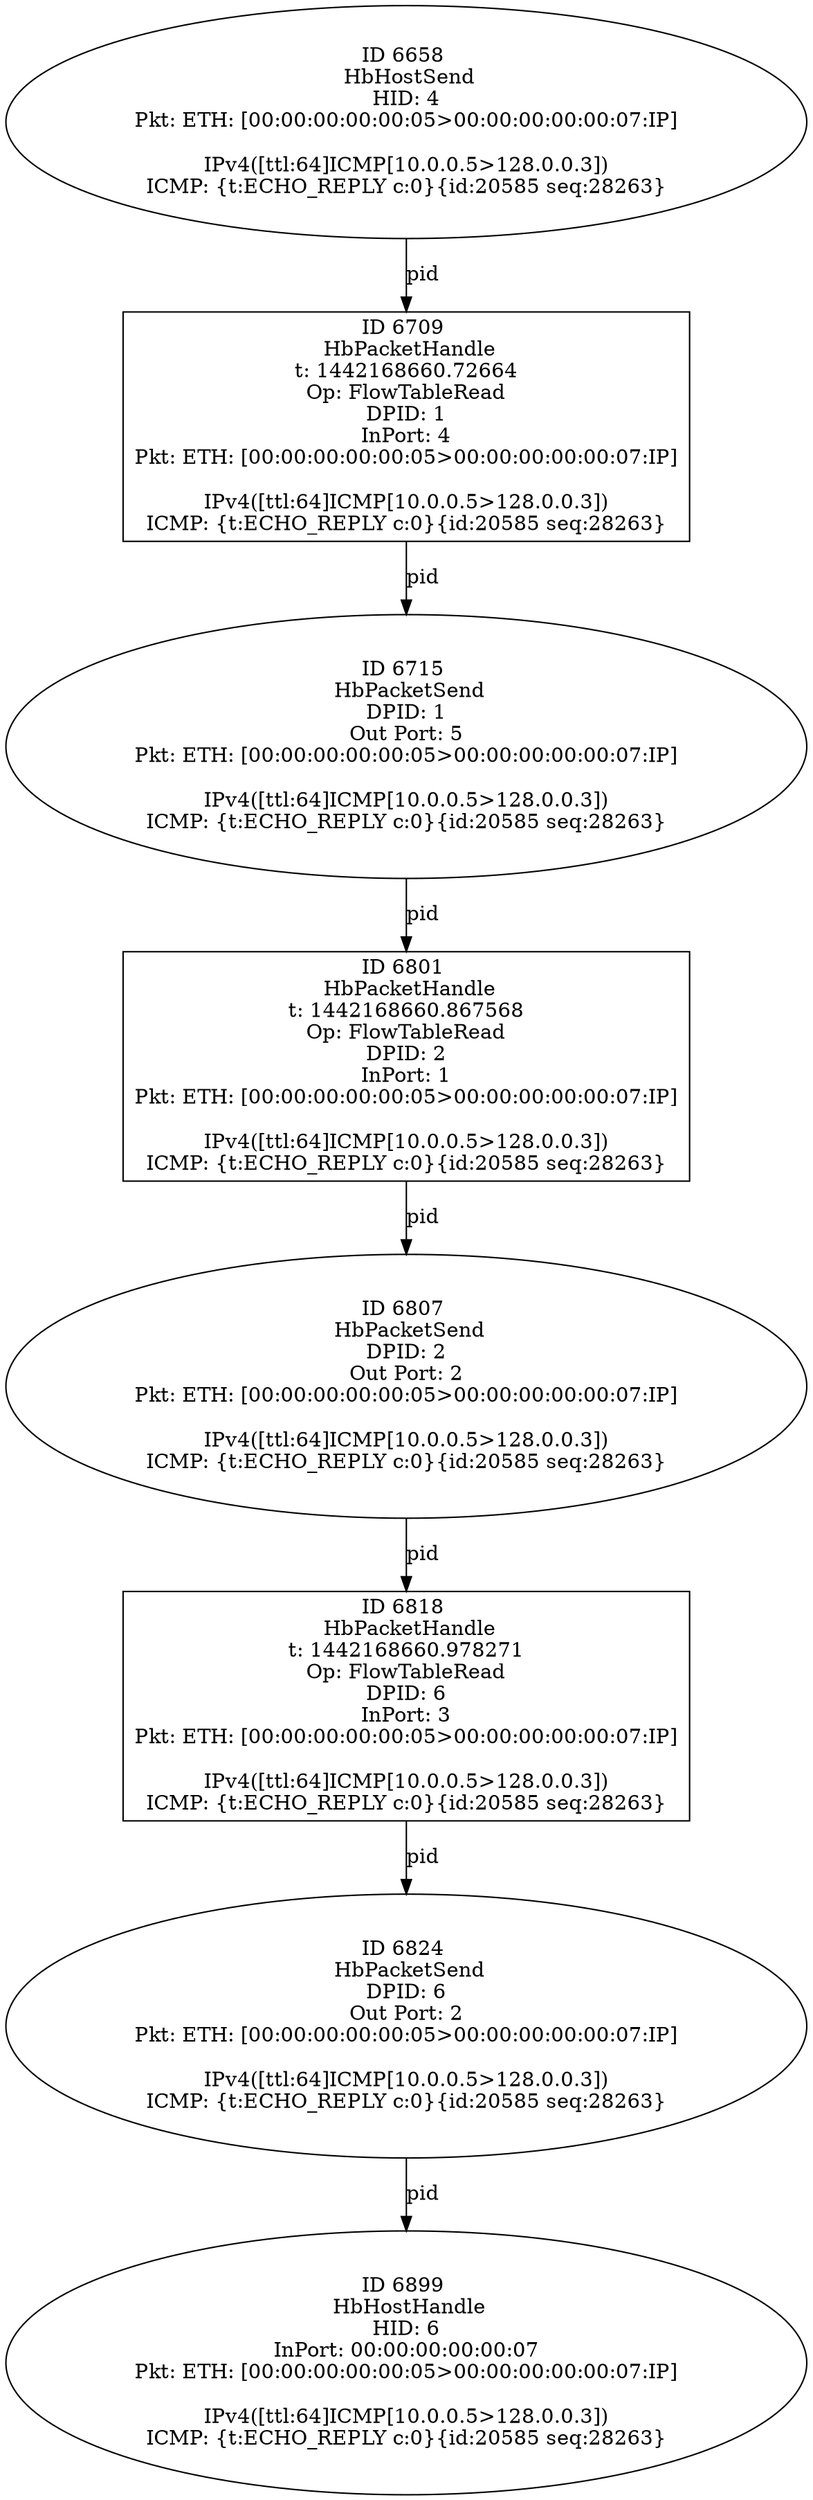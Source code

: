 strict digraph G {
6818 [shape=box, event=<hb_events.HbPacketHandle object at 0x10ba14a50>, label="ID 6818 
 HbPacketHandle
t: 1442168660.978271
Op: FlowTableRead
DPID: 6
InPort: 3
Pkt: ETH: [00:00:00:00:00:05>00:00:00:00:00:07:IP]

IPv4([ttl:64]ICMP[10.0.0.5>128.0.0.3])
ICMP: {t:ECHO_REPLY c:0}{id:20585 seq:28263}"];
6824 [shape=oval, event=<hb_events.HbPacketSend object at 0x10ba14e90>, label="ID 6824 
 HbPacketSend
DPID: 6
Out Port: 2
Pkt: ETH: [00:00:00:00:00:05>00:00:00:00:00:07:IP]

IPv4([ttl:64]ICMP[10.0.0.5>128.0.0.3])
ICMP: {t:ECHO_REPLY c:0}{id:20585 seq:28263}"];
6658 [shape=oval, event=<hb_events.HbHostSend object at 0x10b952cd0>, label="ID 6658 
 HbHostSend
HID: 4
Pkt: ETH: [00:00:00:00:00:05>00:00:00:00:00:07:IP]

IPv4([ttl:64]ICMP[10.0.0.5>128.0.0.3])
ICMP: {t:ECHO_REPLY c:0}{id:20585 seq:28263}"];
6801 [shape=box, event=<hb_events.HbPacketHandle object at 0x10ba008d0>, label="ID 6801 
 HbPacketHandle
t: 1442168660.867568
Op: FlowTableRead
DPID: 2
InPort: 1
Pkt: ETH: [00:00:00:00:00:05>00:00:00:00:00:07:IP]

IPv4([ttl:64]ICMP[10.0.0.5>128.0.0.3])
ICMP: {t:ECHO_REPLY c:0}{id:20585 seq:28263}"];
6899 [shape=oval, event=<hb_events.HbHostHandle object at 0x10ba5b790>, label="ID 6899 
 HbHostHandle
HID: 6
InPort: 00:00:00:00:00:07
Pkt: ETH: [00:00:00:00:00:05>00:00:00:00:00:07:IP]

IPv4([ttl:64]ICMP[10.0.0.5>128.0.0.3])
ICMP: {t:ECHO_REPLY c:0}{id:20585 seq:28263}"];
6709 [shape=box, event=<hb_events.HbPacketHandle object at 0x10b9b3a10>, label="ID 6709 
 HbPacketHandle
t: 1442168660.72664
Op: FlowTableRead
DPID: 1
InPort: 4
Pkt: ETH: [00:00:00:00:00:05>00:00:00:00:00:07:IP]

IPv4([ttl:64]ICMP[10.0.0.5>128.0.0.3])
ICMP: {t:ECHO_REPLY c:0}{id:20585 seq:28263}"];
6807 [shape=oval, event=<hb_events.HbPacketSend object at 0x10ba0ccd0>, label="ID 6807 
 HbPacketSend
DPID: 2
Out Port: 2
Pkt: ETH: [00:00:00:00:00:05>00:00:00:00:00:07:IP]

IPv4([ttl:64]ICMP[10.0.0.5>128.0.0.3])
ICMP: {t:ECHO_REPLY c:0}{id:20585 seq:28263}"];
6715 [shape=oval, event=<hb_events.HbPacketSend object at 0x10b9ba750>, label="ID 6715 
 HbPacketSend
DPID: 1
Out Port: 5
Pkt: ETH: [00:00:00:00:00:05>00:00:00:00:00:07:IP]

IPv4([ttl:64]ICMP[10.0.0.5>128.0.0.3])
ICMP: {t:ECHO_REPLY c:0}{id:20585 seq:28263}"];
6818 -> 6824  [rel=pid, label=pid];
6824 -> 6899  [rel=pid, label=pid];
6658 -> 6709  [rel=pid, label=pid];
6801 -> 6807  [rel=pid, label=pid];
6709 -> 6715  [rel=pid, label=pid];
6807 -> 6818  [rel=pid, label=pid];
6715 -> 6801  [rel=pid, label=pid];
}
